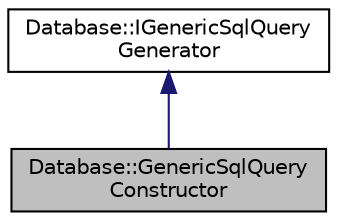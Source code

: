 digraph "Database::GenericSqlQueryConstructor"
{
 // LATEX_PDF_SIZE
  edge [fontname="Helvetica",fontsize="10",labelfontname="Helvetica",labelfontsize="10"];
  node [fontname="Helvetica",fontsize="10",shape=record];
  Node1 [label="Database::GenericSqlQuery\lConstructor",height=0.2,width=0.4,color="black", fillcolor="grey75", style="filled", fontcolor="black",tooltip=" "];
  Node2 -> Node1 [dir="back",color="midnightblue",fontsize="10",style="solid",fontname="Helvetica"];
  Node2 [label="Database::IGenericSqlQuery\lGenerator",height=0.2,width=0.4,color="black", fillcolor="white", style="filled",URL="$struct_database_1_1_i_generic_sql_query_generator.html",tooltip=" "];
}
